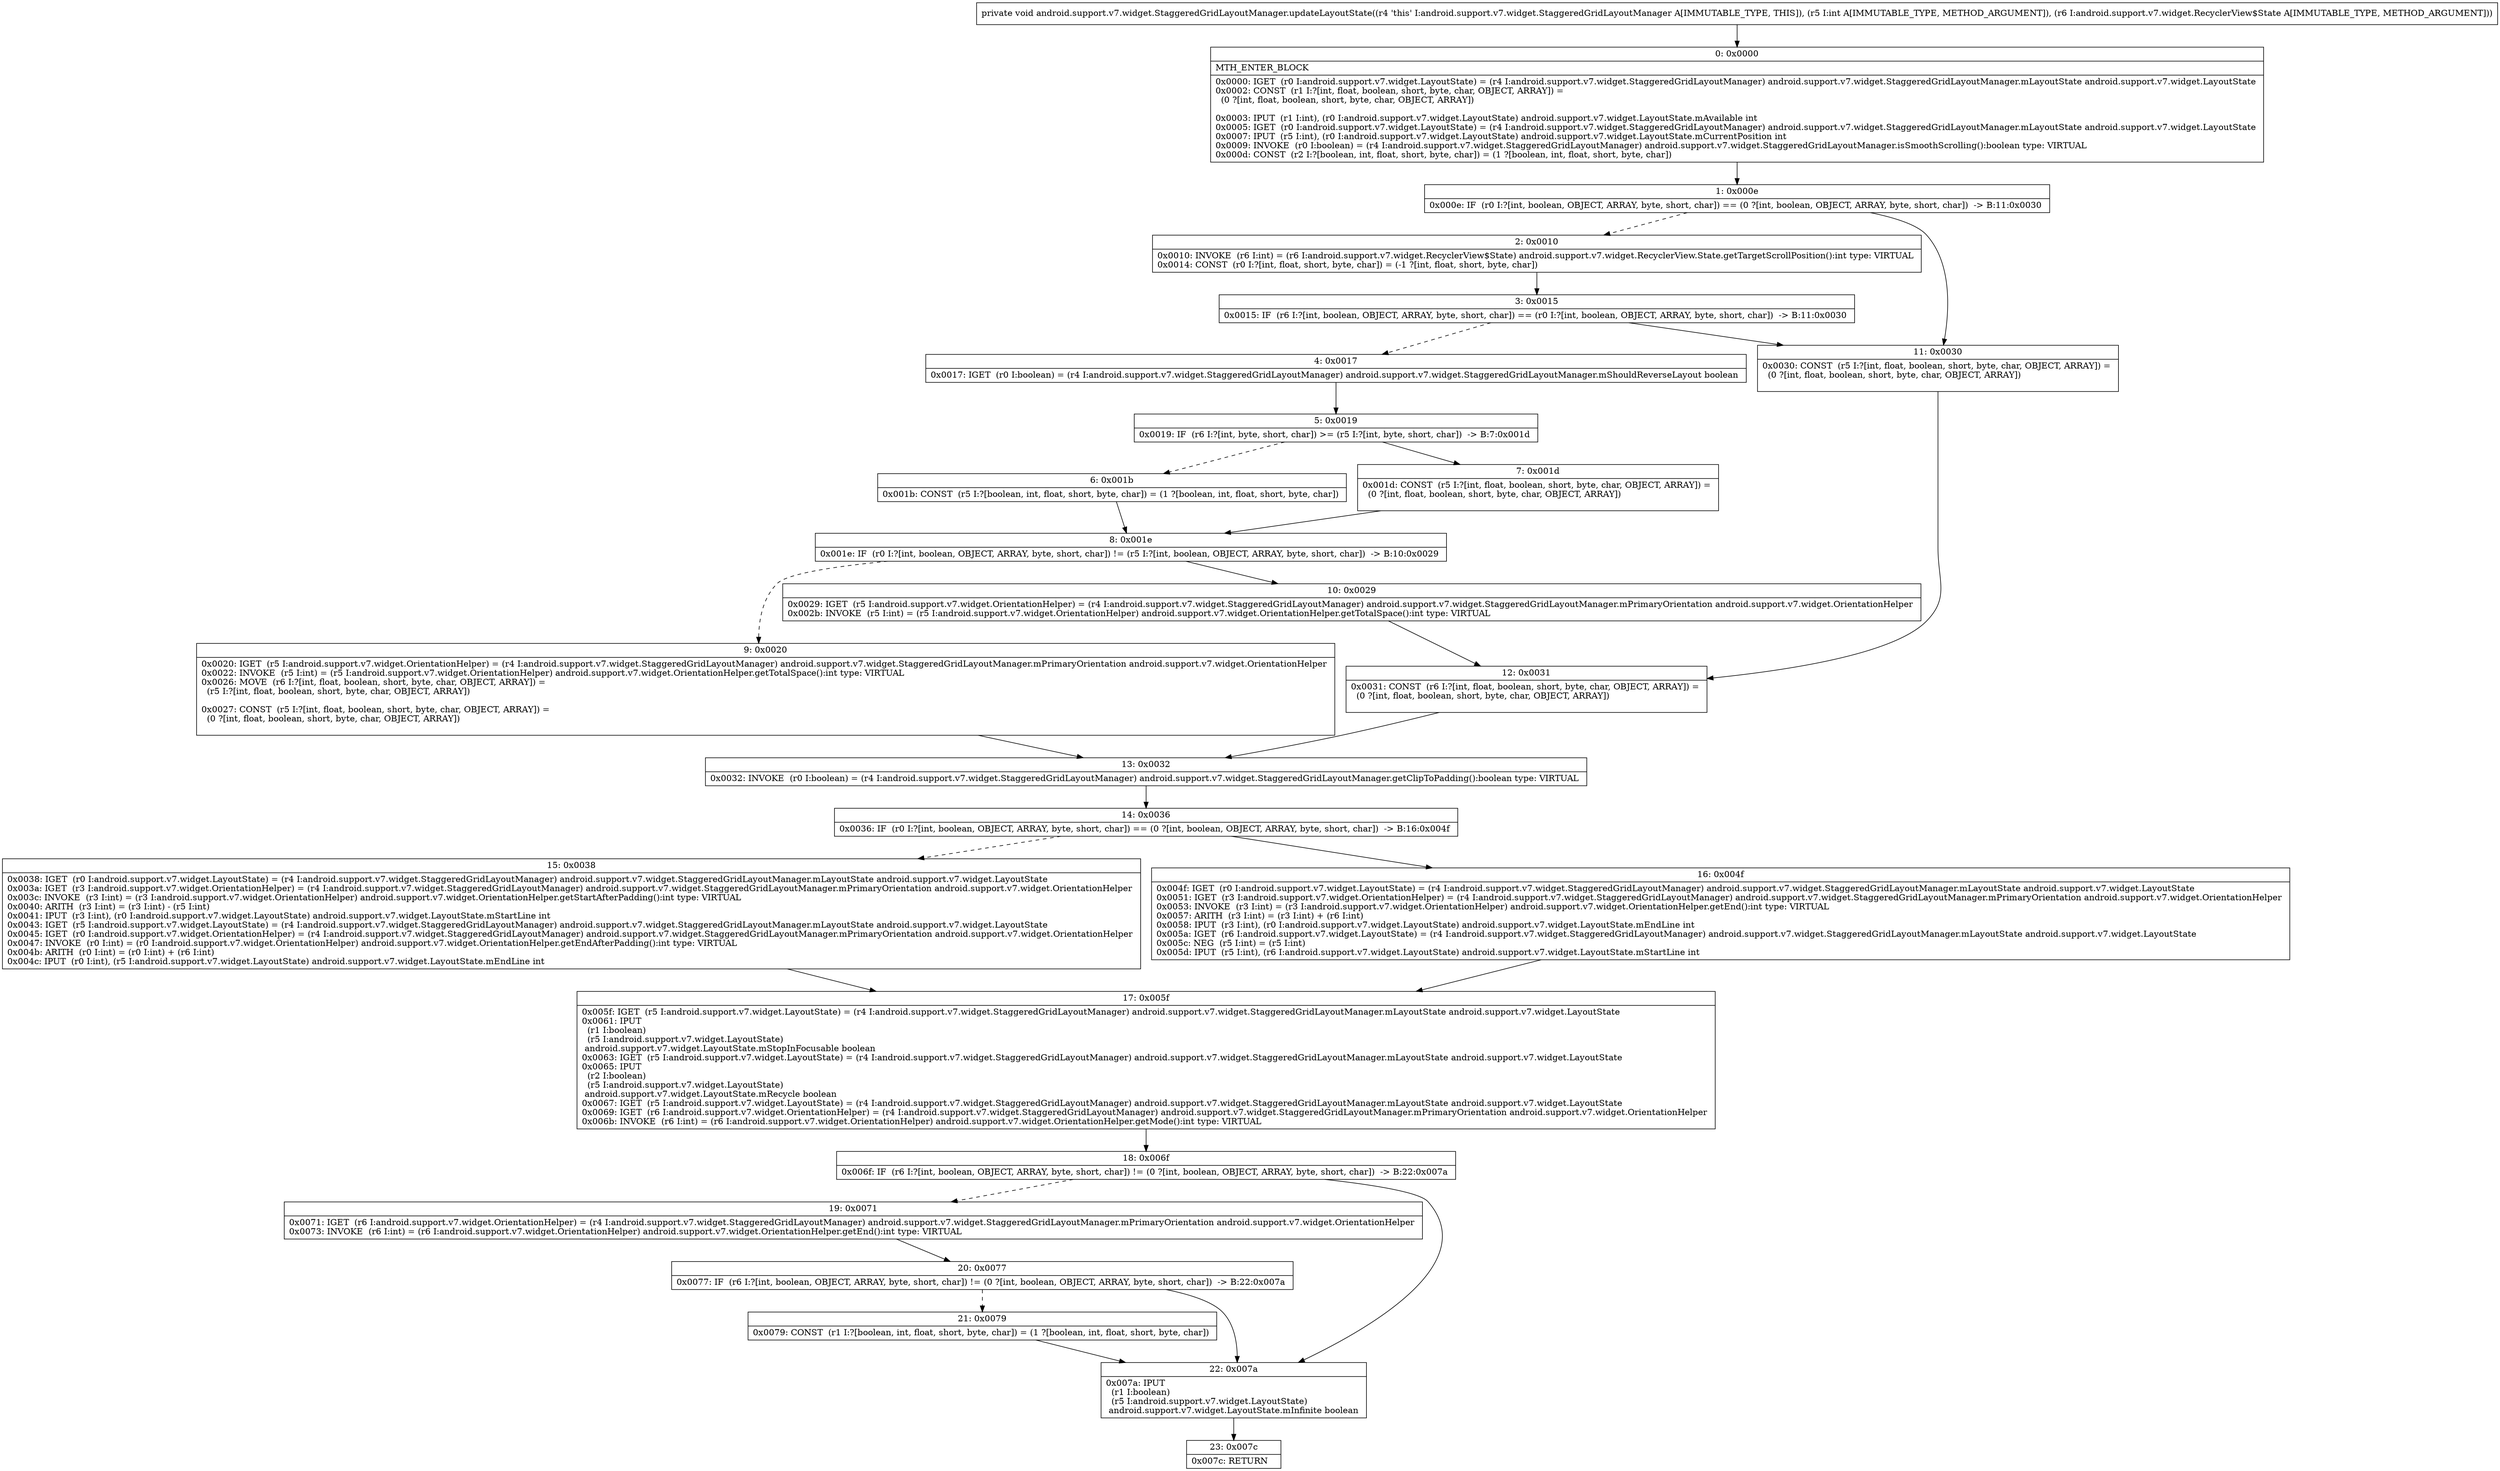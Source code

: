digraph "CFG forandroid.support.v7.widget.StaggeredGridLayoutManager.updateLayoutState(ILandroid\/support\/v7\/widget\/RecyclerView$State;)V" {
Node_0 [shape=record,label="{0\:\ 0x0000|MTH_ENTER_BLOCK\l|0x0000: IGET  (r0 I:android.support.v7.widget.LayoutState) = (r4 I:android.support.v7.widget.StaggeredGridLayoutManager) android.support.v7.widget.StaggeredGridLayoutManager.mLayoutState android.support.v7.widget.LayoutState \l0x0002: CONST  (r1 I:?[int, float, boolean, short, byte, char, OBJECT, ARRAY]) = \l  (0 ?[int, float, boolean, short, byte, char, OBJECT, ARRAY])\l \l0x0003: IPUT  (r1 I:int), (r0 I:android.support.v7.widget.LayoutState) android.support.v7.widget.LayoutState.mAvailable int \l0x0005: IGET  (r0 I:android.support.v7.widget.LayoutState) = (r4 I:android.support.v7.widget.StaggeredGridLayoutManager) android.support.v7.widget.StaggeredGridLayoutManager.mLayoutState android.support.v7.widget.LayoutState \l0x0007: IPUT  (r5 I:int), (r0 I:android.support.v7.widget.LayoutState) android.support.v7.widget.LayoutState.mCurrentPosition int \l0x0009: INVOKE  (r0 I:boolean) = (r4 I:android.support.v7.widget.StaggeredGridLayoutManager) android.support.v7.widget.StaggeredGridLayoutManager.isSmoothScrolling():boolean type: VIRTUAL \l0x000d: CONST  (r2 I:?[boolean, int, float, short, byte, char]) = (1 ?[boolean, int, float, short, byte, char]) \l}"];
Node_1 [shape=record,label="{1\:\ 0x000e|0x000e: IF  (r0 I:?[int, boolean, OBJECT, ARRAY, byte, short, char]) == (0 ?[int, boolean, OBJECT, ARRAY, byte, short, char])  \-\> B:11:0x0030 \l}"];
Node_2 [shape=record,label="{2\:\ 0x0010|0x0010: INVOKE  (r6 I:int) = (r6 I:android.support.v7.widget.RecyclerView$State) android.support.v7.widget.RecyclerView.State.getTargetScrollPosition():int type: VIRTUAL \l0x0014: CONST  (r0 I:?[int, float, short, byte, char]) = (\-1 ?[int, float, short, byte, char]) \l}"];
Node_3 [shape=record,label="{3\:\ 0x0015|0x0015: IF  (r6 I:?[int, boolean, OBJECT, ARRAY, byte, short, char]) == (r0 I:?[int, boolean, OBJECT, ARRAY, byte, short, char])  \-\> B:11:0x0030 \l}"];
Node_4 [shape=record,label="{4\:\ 0x0017|0x0017: IGET  (r0 I:boolean) = (r4 I:android.support.v7.widget.StaggeredGridLayoutManager) android.support.v7.widget.StaggeredGridLayoutManager.mShouldReverseLayout boolean \l}"];
Node_5 [shape=record,label="{5\:\ 0x0019|0x0019: IF  (r6 I:?[int, byte, short, char]) \>= (r5 I:?[int, byte, short, char])  \-\> B:7:0x001d \l}"];
Node_6 [shape=record,label="{6\:\ 0x001b|0x001b: CONST  (r5 I:?[boolean, int, float, short, byte, char]) = (1 ?[boolean, int, float, short, byte, char]) \l}"];
Node_7 [shape=record,label="{7\:\ 0x001d|0x001d: CONST  (r5 I:?[int, float, boolean, short, byte, char, OBJECT, ARRAY]) = \l  (0 ?[int, float, boolean, short, byte, char, OBJECT, ARRAY])\l \l}"];
Node_8 [shape=record,label="{8\:\ 0x001e|0x001e: IF  (r0 I:?[int, boolean, OBJECT, ARRAY, byte, short, char]) != (r5 I:?[int, boolean, OBJECT, ARRAY, byte, short, char])  \-\> B:10:0x0029 \l}"];
Node_9 [shape=record,label="{9\:\ 0x0020|0x0020: IGET  (r5 I:android.support.v7.widget.OrientationHelper) = (r4 I:android.support.v7.widget.StaggeredGridLayoutManager) android.support.v7.widget.StaggeredGridLayoutManager.mPrimaryOrientation android.support.v7.widget.OrientationHelper \l0x0022: INVOKE  (r5 I:int) = (r5 I:android.support.v7.widget.OrientationHelper) android.support.v7.widget.OrientationHelper.getTotalSpace():int type: VIRTUAL \l0x0026: MOVE  (r6 I:?[int, float, boolean, short, byte, char, OBJECT, ARRAY]) = \l  (r5 I:?[int, float, boolean, short, byte, char, OBJECT, ARRAY])\l \l0x0027: CONST  (r5 I:?[int, float, boolean, short, byte, char, OBJECT, ARRAY]) = \l  (0 ?[int, float, boolean, short, byte, char, OBJECT, ARRAY])\l \l}"];
Node_10 [shape=record,label="{10\:\ 0x0029|0x0029: IGET  (r5 I:android.support.v7.widget.OrientationHelper) = (r4 I:android.support.v7.widget.StaggeredGridLayoutManager) android.support.v7.widget.StaggeredGridLayoutManager.mPrimaryOrientation android.support.v7.widget.OrientationHelper \l0x002b: INVOKE  (r5 I:int) = (r5 I:android.support.v7.widget.OrientationHelper) android.support.v7.widget.OrientationHelper.getTotalSpace():int type: VIRTUAL \l}"];
Node_11 [shape=record,label="{11\:\ 0x0030|0x0030: CONST  (r5 I:?[int, float, boolean, short, byte, char, OBJECT, ARRAY]) = \l  (0 ?[int, float, boolean, short, byte, char, OBJECT, ARRAY])\l \l}"];
Node_12 [shape=record,label="{12\:\ 0x0031|0x0031: CONST  (r6 I:?[int, float, boolean, short, byte, char, OBJECT, ARRAY]) = \l  (0 ?[int, float, boolean, short, byte, char, OBJECT, ARRAY])\l \l}"];
Node_13 [shape=record,label="{13\:\ 0x0032|0x0032: INVOKE  (r0 I:boolean) = (r4 I:android.support.v7.widget.StaggeredGridLayoutManager) android.support.v7.widget.StaggeredGridLayoutManager.getClipToPadding():boolean type: VIRTUAL \l}"];
Node_14 [shape=record,label="{14\:\ 0x0036|0x0036: IF  (r0 I:?[int, boolean, OBJECT, ARRAY, byte, short, char]) == (0 ?[int, boolean, OBJECT, ARRAY, byte, short, char])  \-\> B:16:0x004f \l}"];
Node_15 [shape=record,label="{15\:\ 0x0038|0x0038: IGET  (r0 I:android.support.v7.widget.LayoutState) = (r4 I:android.support.v7.widget.StaggeredGridLayoutManager) android.support.v7.widget.StaggeredGridLayoutManager.mLayoutState android.support.v7.widget.LayoutState \l0x003a: IGET  (r3 I:android.support.v7.widget.OrientationHelper) = (r4 I:android.support.v7.widget.StaggeredGridLayoutManager) android.support.v7.widget.StaggeredGridLayoutManager.mPrimaryOrientation android.support.v7.widget.OrientationHelper \l0x003c: INVOKE  (r3 I:int) = (r3 I:android.support.v7.widget.OrientationHelper) android.support.v7.widget.OrientationHelper.getStartAfterPadding():int type: VIRTUAL \l0x0040: ARITH  (r3 I:int) = (r3 I:int) \- (r5 I:int) \l0x0041: IPUT  (r3 I:int), (r0 I:android.support.v7.widget.LayoutState) android.support.v7.widget.LayoutState.mStartLine int \l0x0043: IGET  (r5 I:android.support.v7.widget.LayoutState) = (r4 I:android.support.v7.widget.StaggeredGridLayoutManager) android.support.v7.widget.StaggeredGridLayoutManager.mLayoutState android.support.v7.widget.LayoutState \l0x0045: IGET  (r0 I:android.support.v7.widget.OrientationHelper) = (r4 I:android.support.v7.widget.StaggeredGridLayoutManager) android.support.v7.widget.StaggeredGridLayoutManager.mPrimaryOrientation android.support.v7.widget.OrientationHelper \l0x0047: INVOKE  (r0 I:int) = (r0 I:android.support.v7.widget.OrientationHelper) android.support.v7.widget.OrientationHelper.getEndAfterPadding():int type: VIRTUAL \l0x004b: ARITH  (r0 I:int) = (r0 I:int) + (r6 I:int) \l0x004c: IPUT  (r0 I:int), (r5 I:android.support.v7.widget.LayoutState) android.support.v7.widget.LayoutState.mEndLine int \l}"];
Node_16 [shape=record,label="{16\:\ 0x004f|0x004f: IGET  (r0 I:android.support.v7.widget.LayoutState) = (r4 I:android.support.v7.widget.StaggeredGridLayoutManager) android.support.v7.widget.StaggeredGridLayoutManager.mLayoutState android.support.v7.widget.LayoutState \l0x0051: IGET  (r3 I:android.support.v7.widget.OrientationHelper) = (r4 I:android.support.v7.widget.StaggeredGridLayoutManager) android.support.v7.widget.StaggeredGridLayoutManager.mPrimaryOrientation android.support.v7.widget.OrientationHelper \l0x0053: INVOKE  (r3 I:int) = (r3 I:android.support.v7.widget.OrientationHelper) android.support.v7.widget.OrientationHelper.getEnd():int type: VIRTUAL \l0x0057: ARITH  (r3 I:int) = (r3 I:int) + (r6 I:int) \l0x0058: IPUT  (r3 I:int), (r0 I:android.support.v7.widget.LayoutState) android.support.v7.widget.LayoutState.mEndLine int \l0x005a: IGET  (r6 I:android.support.v7.widget.LayoutState) = (r4 I:android.support.v7.widget.StaggeredGridLayoutManager) android.support.v7.widget.StaggeredGridLayoutManager.mLayoutState android.support.v7.widget.LayoutState \l0x005c: NEG  (r5 I:int) = (r5 I:int) \l0x005d: IPUT  (r5 I:int), (r6 I:android.support.v7.widget.LayoutState) android.support.v7.widget.LayoutState.mStartLine int \l}"];
Node_17 [shape=record,label="{17\:\ 0x005f|0x005f: IGET  (r5 I:android.support.v7.widget.LayoutState) = (r4 I:android.support.v7.widget.StaggeredGridLayoutManager) android.support.v7.widget.StaggeredGridLayoutManager.mLayoutState android.support.v7.widget.LayoutState \l0x0061: IPUT  \l  (r1 I:boolean)\l  (r5 I:android.support.v7.widget.LayoutState)\l android.support.v7.widget.LayoutState.mStopInFocusable boolean \l0x0063: IGET  (r5 I:android.support.v7.widget.LayoutState) = (r4 I:android.support.v7.widget.StaggeredGridLayoutManager) android.support.v7.widget.StaggeredGridLayoutManager.mLayoutState android.support.v7.widget.LayoutState \l0x0065: IPUT  \l  (r2 I:boolean)\l  (r5 I:android.support.v7.widget.LayoutState)\l android.support.v7.widget.LayoutState.mRecycle boolean \l0x0067: IGET  (r5 I:android.support.v7.widget.LayoutState) = (r4 I:android.support.v7.widget.StaggeredGridLayoutManager) android.support.v7.widget.StaggeredGridLayoutManager.mLayoutState android.support.v7.widget.LayoutState \l0x0069: IGET  (r6 I:android.support.v7.widget.OrientationHelper) = (r4 I:android.support.v7.widget.StaggeredGridLayoutManager) android.support.v7.widget.StaggeredGridLayoutManager.mPrimaryOrientation android.support.v7.widget.OrientationHelper \l0x006b: INVOKE  (r6 I:int) = (r6 I:android.support.v7.widget.OrientationHelper) android.support.v7.widget.OrientationHelper.getMode():int type: VIRTUAL \l}"];
Node_18 [shape=record,label="{18\:\ 0x006f|0x006f: IF  (r6 I:?[int, boolean, OBJECT, ARRAY, byte, short, char]) != (0 ?[int, boolean, OBJECT, ARRAY, byte, short, char])  \-\> B:22:0x007a \l}"];
Node_19 [shape=record,label="{19\:\ 0x0071|0x0071: IGET  (r6 I:android.support.v7.widget.OrientationHelper) = (r4 I:android.support.v7.widget.StaggeredGridLayoutManager) android.support.v7.widget.StaggeredGridLayoutManager.mPrimaryOrientation android.support.v7.widget.OrientationHelper \l0x0073: INVOKE  (r6 I:int) = (r6 I:android.support.v7.widget.OrientationHelper) android.support.v7.widget.OrientationHelper.getEnd():int type: VIRTUAL \l}"];
Node_20 [shape=record,label="{20\:\ 0x0077|0x0077: IF  (r6 I:?[int, boolean, OBJECT, ARRAY, byte, short, char]) != (0 ?[int, boolean, OBJECT, ARRAY, byte, short, char])  \-\> B:22:0x007a \l}"];
Node_21 [shape=record,label="{21\:\ 0x0079|0x0079: CONST  (r1 I:?[boolean, int, float, short, byte, char]) = (1 ?[boolean, int, float, short, byte, char]) \l}"];
Node_22 [shape=record,label="{22\:\ 0x007a|0x007a: IPUT  \l  (r1 I:boolean)\l  (r5 I:android.support.v7.widget.LayoutState)\l android.support.v7.widget.LayoutState.mInfinite boolean \l}"];
Node_23 [shape=record,label="{23\:\ 0x007c|0x007c: RETURN   \l}"];
MethodNode[shape=record,label="{private void android.support.v7.widget.StaggeredGridLayoutManager.updateLayoutState((r4 'this' I:android.support.v7.widget.StaggeredGridLayoutManager A[IMMUTABLE_TYPE, THIS]), (r5 I:int A[IMMUTABLE_TYPE, METHOD_ARGUMENT]), (r6 I:android.support.v7.widget.RecyclerView$State A[IMMUTABLE_TYPE, METHOD_ARGUMENT])) }"];
MethodNode -> Node_0;
Node_0 -> Node_1;
Node_1 -> Node_2[style=dashed];
Node_1 -> Node_11;
Node_2 -> Node_3;
Node_3 -> Node_4[style=dashed];
Node_3 -> Node_11;
Node_4 -> Node_5;
Node_5 -> Node_6[style=dashed];
Node_5 -> Node_7;
Node_6 -> Node_8;
Node_7 -> Node_8;
Node_8 -> Node_9[style=dashed];
Node_8 -> Node_10;
Node_9 -> Node_13;
Node_10 -> Node_12;
Node_11 -> Node_12;
Node_12 -> Node_13;
Node_13 -> Node_14;
Node_14 -> Node_15[style=dashed];
Node_14 -> Node_16;
Node_15 -> Node_17;
Node_16 -> Node_17;
Node_17 -> Node_18;
Node_18 -> Node_19[style=dashed];
Node_18 -> Node_22;
Node_19 -> Node_20;
Node_20 -> Node_21[style=dashed];
Node_20 -> Node_22;
Node_21 -> Node_22;
Node_22 -> Node_23;
}

